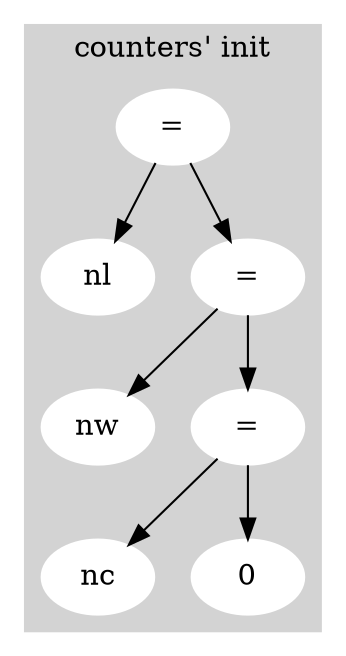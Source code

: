digraph counter{

  subgraph cluster_0 {
    style=filled;
    color=lightgrey;
    node [style=filled,color=white];
    a[label = <=> ];
    a -> {nl,b};
    b[label = <=> ];
    b ->{nw, c};
    c[label = <=>];
    c ->{ nc, 0};
    label = "counters' init";
  }

}